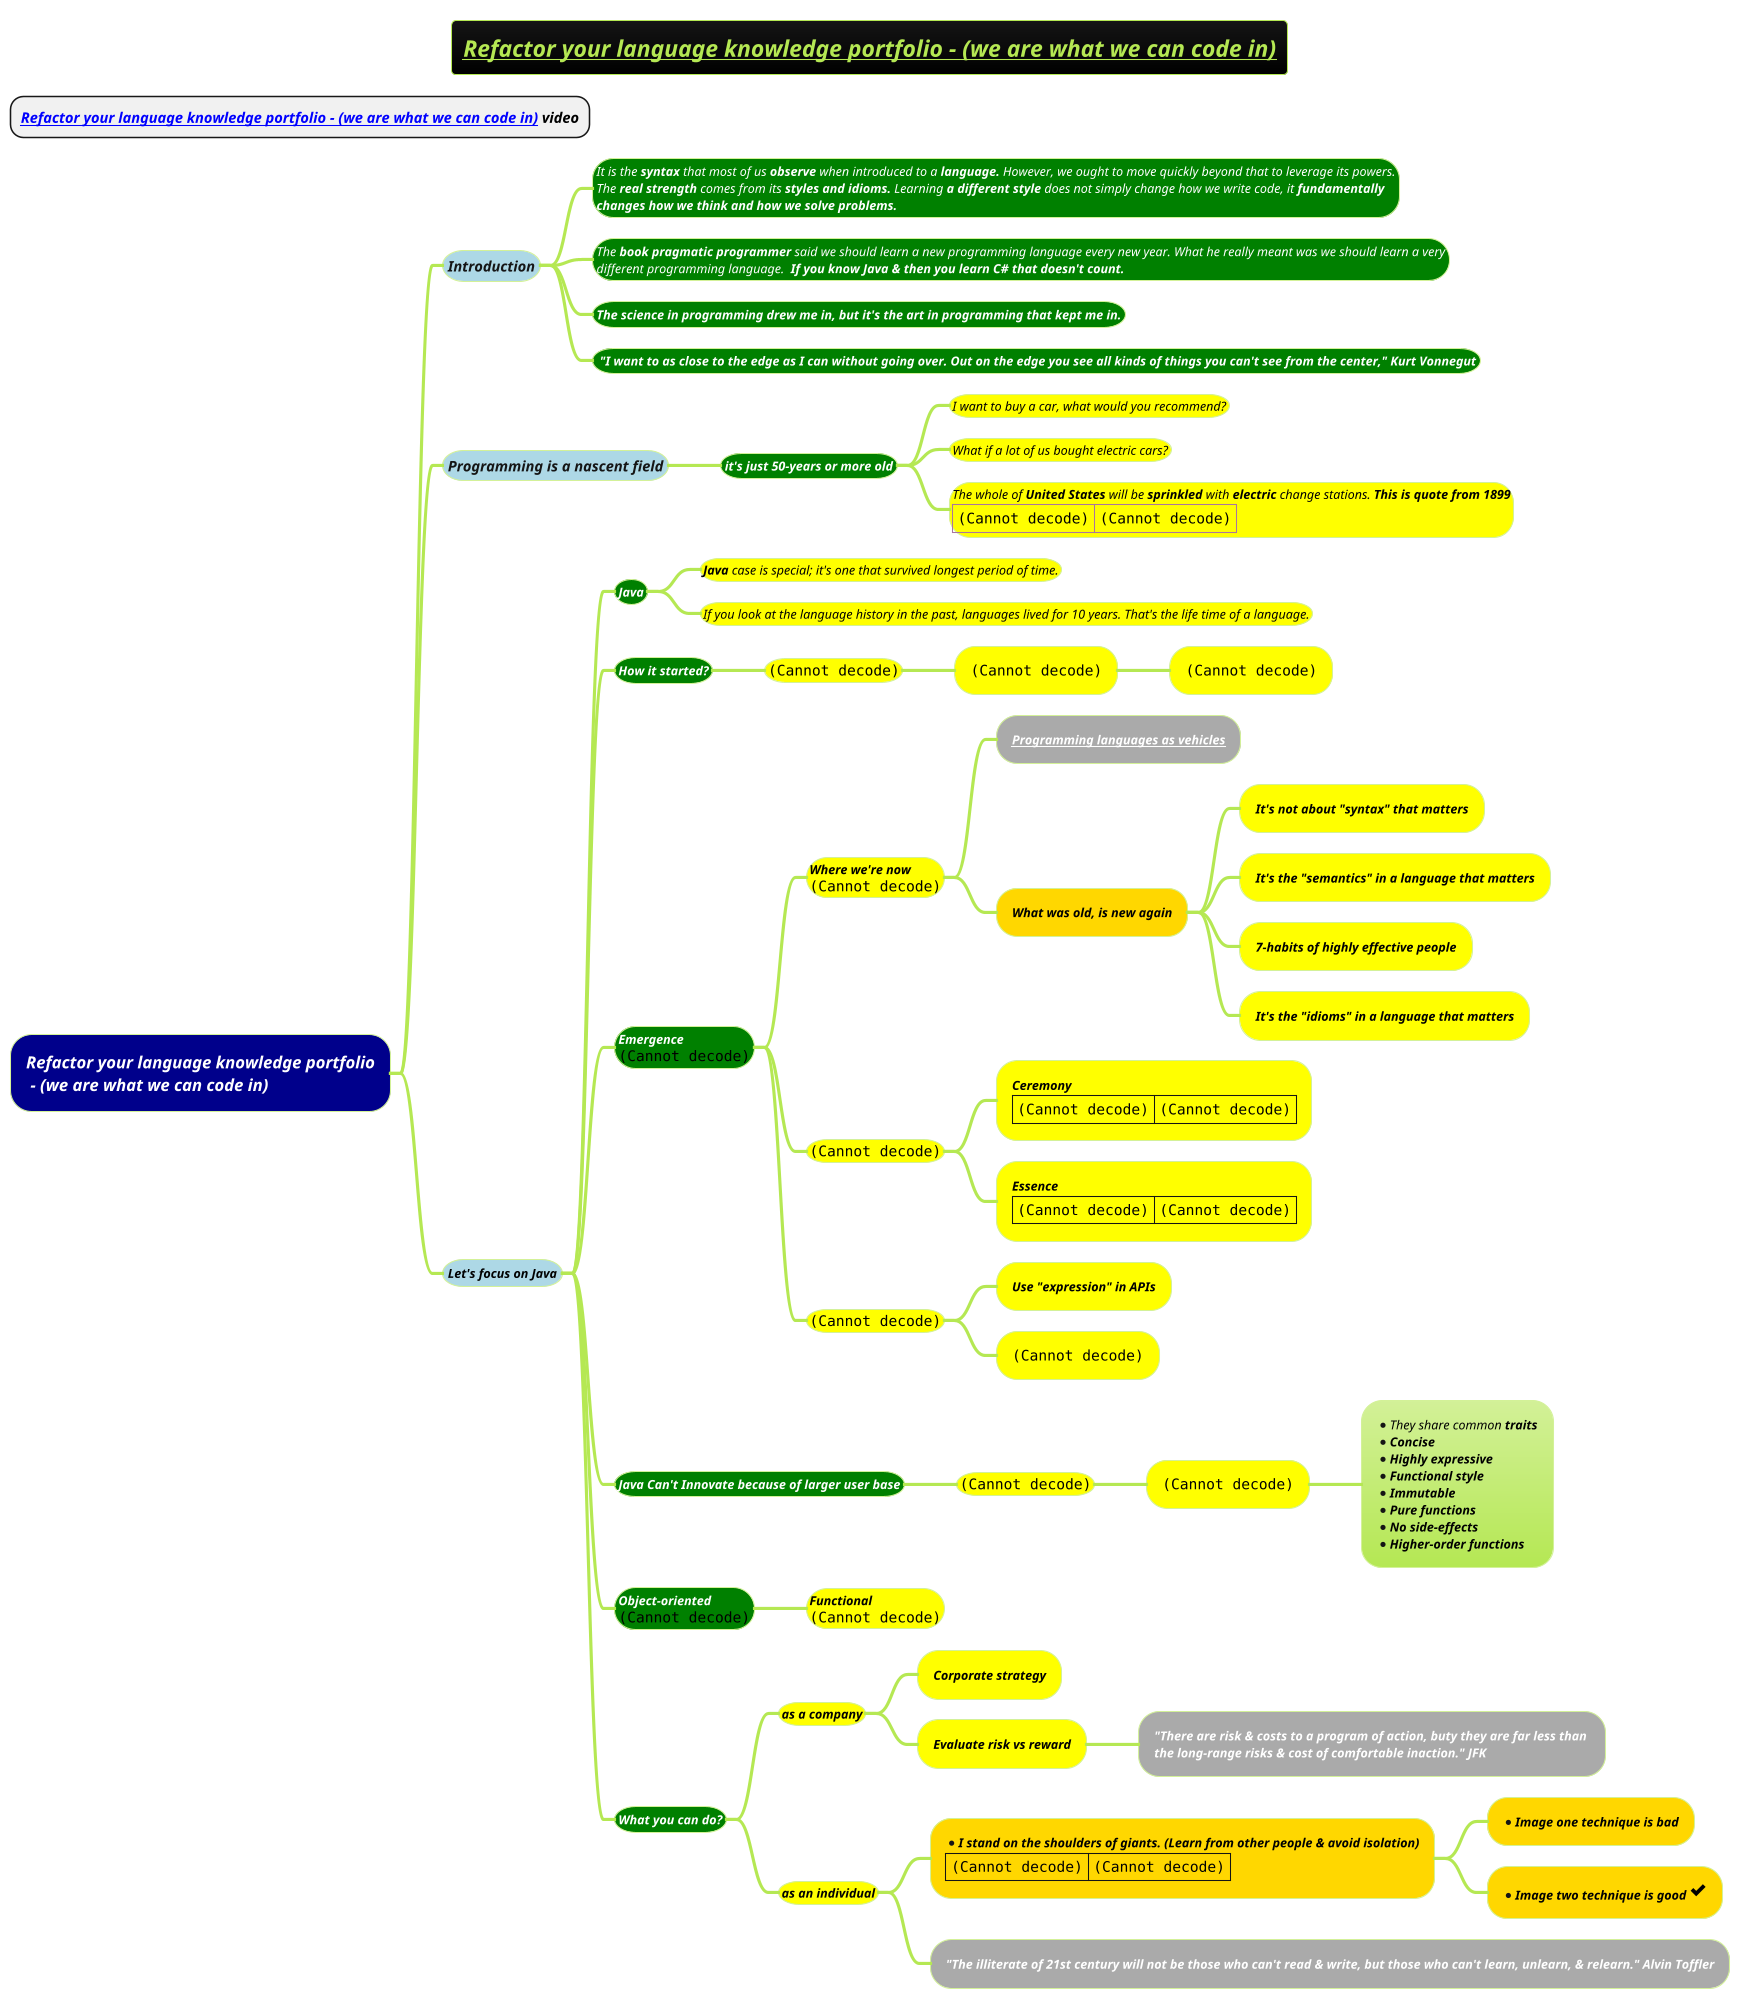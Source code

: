 @startmindmap
title =<b><i><u><size:18>Refactor your language knowledge portfolio - (we are what we can code in)
* <i><b>[[https://www.youtube.com/watch?v=zajUPJI19ZQ&t=2442s&ab_channel=Devoxx Refactor your language knowledge portfolio - (we are what we can code in)]] video
!theme hacker

*[#darkblue] <color #white><i>Refactor your language knowledge portfolio\n<color #white><i> - (we are what we can code in)
**[#lightblue] <i>Introduction
***[#green]:<size:12><color #white><i>It is the **syntax** that most of us **observe** when introduced to a **language.** However, we ought to move quickly beyond that to leverage its powers.
<size:12><color #white><i>The **real strength** comes from its **styles and idioms.** Learning **a different style** does not simply change how we write code, it <b>fundamentally
<size:12><color #white><i><b>changes how we think and how we solve problems.;
***[#green]:<size:12><color #white><i>The **book pragmatic programmer** said we should learn a new programming language every new year. What he really meant was we should learn a very
<size:12><color #white><i>different programming language.  <b>If you know Java & then you learn C# that doesn't count.;
***[#green] <size:12><color #white><i><b>The science in programming drew me in, but it's the art in programming that kept me in.
***[#green] <size:12><color #white><i><b> "I want to as close to the edge as I can without going over. Out on the edge you see all kinds of things you can't see from the center," Kurt Vonnegut
**[#lightblue] <i>Programming is a nascent field
***[#green] <size:12><color #white><i><b>it's just 50-years or more old
****[#yellow] <size:12><color #black><i>I want to buy a car, what would you recommend?
****[#yellow] <size:12><color #black><i>What if a lot of us bought electric cars?
****[#yellow]:<size:12><color #black><i>The whole of **United States** will be **sprinkled** with **electric** change stations. <b>This is quote from 1899
|<img:images/img_219.png{scale=.55}>|<img:images/img_220.png{scale=.58}>|;
**[#lightblue] <size:12><color #black><i><b>Let's focus on Java
***[#green] <size:12><color #white><i>**Java**
****[#yellow] <size:12><color #black><i>**Java** case is special; it's one that survived longest period of time.
****[#yellow] <size:12><color #black><i>If you look at the language history in the past, languages lived for 10 years. That's the life time of a language.
***[#green] <size:12><color #white><i>**How it started?**
****[#yellow] <size:12><color #black><i><img:images/img_221.png{scale=.8}>
*****[#yellow] <size:12><color #black><i><img:images/img_223.png{scale=.8}>
******[#yellow] <size:12><color #black><i><img:images/img_222.png{scale=.8}>
***[#green] <size:12><color #white><i>**Emergence**\n<img:images/img_224.png{scale=.8}>
****[#yellow] <size:12><color #black><i><b>Where we're now \n<img:images/img_225.png{scale=.8}>
*****[#a] <size:12><color #black><i><b>[[docs/3-programming-languages/Venkat-Subramaniam/mixed-paradigms-(the-method-to-madness).puml Programming languages as vehicles]]
*****[#gold] <size:12><color #black><i><b>What was old, is new again
******[#yellow] <size:12><color #black><i><b>It's not about "syntax" that matters
******[#yellow] <size:12><color #black><i><b>It's the "semantics" in a language that matters
******[#yellow] <size:12><color #black><i><b>7-habits of highly effective people
******[#yellow] <size:12><color #black><i><b>It's the "idioms" in a language that matters
****[#yellow] <size:12><color #black><i><b><img:images/img_226.png{scale=.8}>
*****[#yellow] <size:12><color #black><i><b>Ceremony\n|<img:images/img_227.png{scale=.8}>|<img:images/img_229.png{scale=.5}>|
*****[#yellow] <size:12><color #black><i><b>Essence\n|<img:images/img_228.png{scale=.8}>|<img:images/img_230.png{scale=.5}>|
****[#yellow] <size:12><color #black><i><b><img:images/img_231.png{scale=.8}>
*****[#yellow] <size:12><color #black><i><b>Use "expression" in APIs
*****[#yellow] <size:12><color #black><i><b><img:images/img_232.png{scale=1}>
***[#green] <size:12><color #white><i>**Java Can't Innovate because of larger user base**
****[#yellow] <size:12><color #black><i><b><img:images/img_233.png{scale=.5}>
*****[#yellow] <size:12><color #black><i><b><img:images/img_234.png{scale=.5}>
******:*<size:12><color #black><i>They share common <b>traits
*<size:12><color #black><i><b>Concise
*<size:12><color #black><i><b>Highly expressive
*<size:12><color #black><i><b>Functional style
*<size:12><color #black><i><b>Immutable
*<size:12><color #black><i><b>Pure functions
*<size:12><color #black><i><b>No side-effects
*<size:12><color #black><i><b>Higher-order functions;
***[#green] <size:12><color #white><i>**Object-oriented**\n<img:images/img_235.png{scale=1}>
****[#yellow] <size:12><color #black><i><b>Functional\n<img:images/img_236.png{scale=.8}>
***[#green] <size:12><color #white><i><b>What you can do?
****[#yellow] <size:12><color #black><i><b>as a company
*****[#yellow] <size:12><color #black><i><b>Corporate strategy
*****[#yellow] <size:12><color #black><i><b>Evaluate risk vs reward
******[#a] <size:12><color #white><i><b>"There are risk & costs to a program of action, buty they are far less than \n<size:12><color #white><i><b>the long-range risks & cost of comfortable inaction." JFK
****[#yellow] <size:12><color #black><i><b>as an individual
*****[#gold] *<size:12><color #black><i><b>I stand on the shoulders of giants. (Learn from other people & avoid isolation)\n|<img:images/img_237.png{scale=.55}>|<img:images/img_238.png{scale=.55}>|
******[#gold] *<size:12><color #black><i><b>Image one technique is bad
******[#gold] *<size:12><color #black><i><b>Image two technique is good <size:22><&check>
*****[#a] <size:12><color #white><i><b>"The illiterate of 21st century will not be those who can't read & write, but those who can't learn, unlearn, & relearn." Alvin Toffler

@endmindmap

